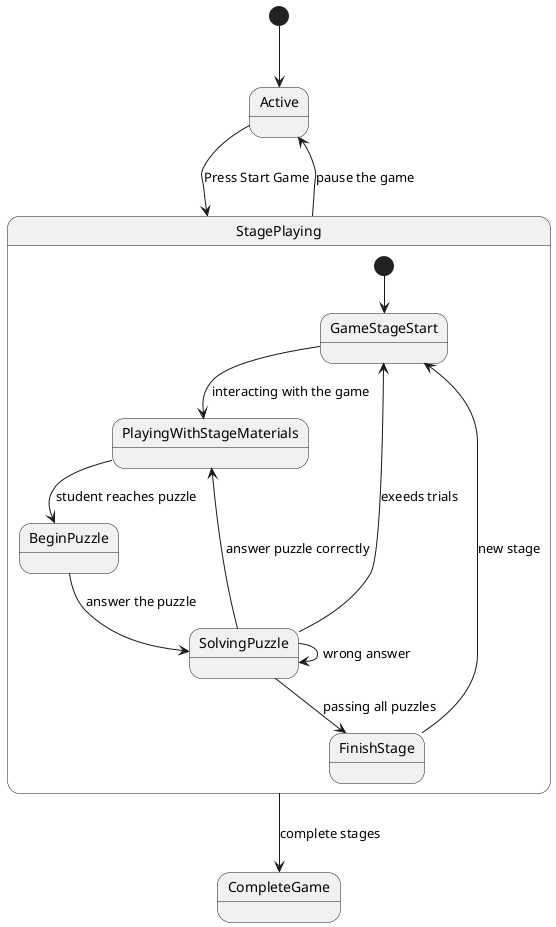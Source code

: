 @startuml
[*] --> Active

Active --> StagePlaying: Press Start Game



state StagePlaying {

[*] --> GameStageStart
GameStageStart --> PlayingWithStageMaterials: interacting with the game

PlayingWithStageMaterials --> BeginPuzzle: student reaches puzzle

BeginPuzzle --> SolvingPuzzle: answer the puzzle
SolvingPuzzle --> SolvingPuzzle: wrong answer
SolvingPuzzle --> PlayingWithStageMaterials: answer puzzle correctly
SolvingPuzzle --> GameStageStart: exeeds trials
SolvingPuzzle --> FinishStage: passing all puzzles
FinishStage -->GameStageStart: new stage
}
StagePlaying --> Active: pause the game

StagePlaying --> CompleteGame: complete stages
@enduml
